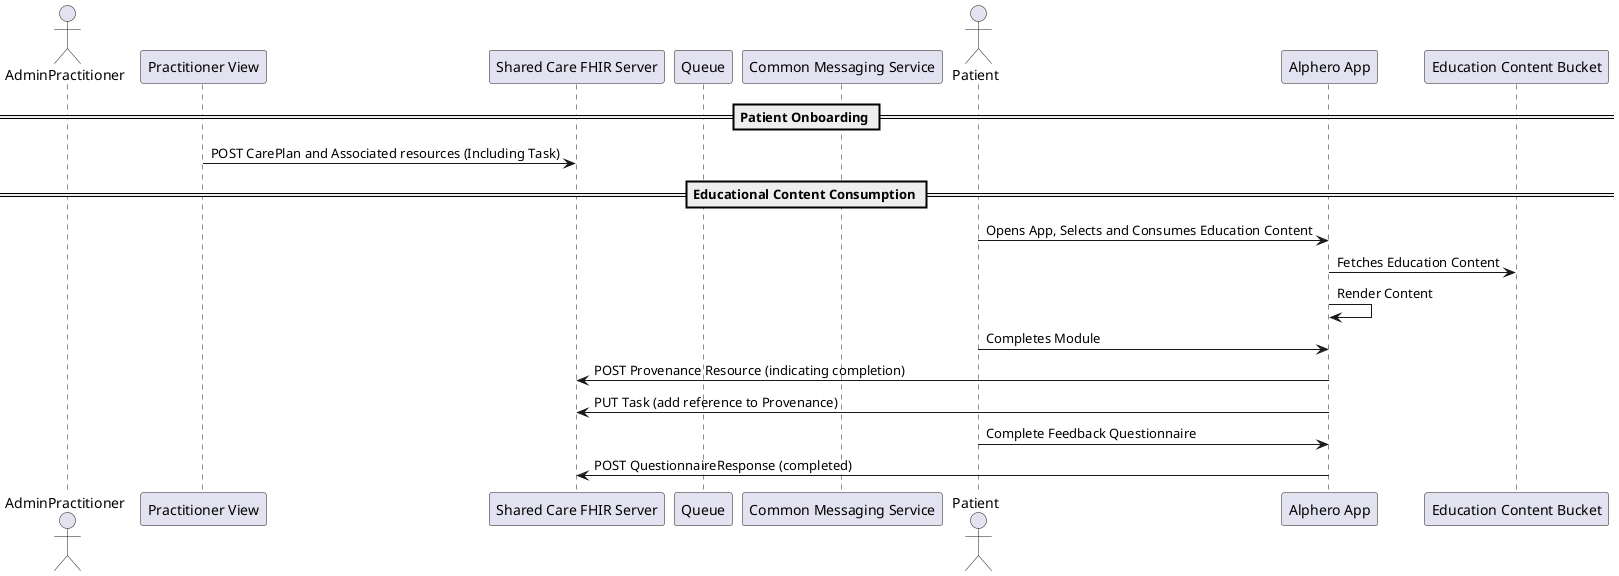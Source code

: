 @startuml
actor AdminPractitioner
participant "Practitioner View" as PV
participant "Shared Care FHIR Server" as FHIR
participant "Queue" as MQ
participant "Common Messaging Service" as CMS
actor Patient
participant "Alphero App" as App
participant "Education Content Bucket" as ECB

== Patient Onboarding ==
PV -> FHIR : POST CarePlan and Associated resources (Including Task)

== Educational Content Consumption ==
Patient -> App : Opens App, Selects and Consumes Education Content
App -> ECB : Fetches Education Content
App -> App : Render Content
Patient -> App : Completes Module
App -> FHIR : POST Provenance Resource (indicating completion)
App -> FHIR : PUT Task (add reference to Provenance)
Patient -> App : Complete Feedback Questionnaire
App -> FHIR : POST QuestionnaireResponse (completed)

@enduml